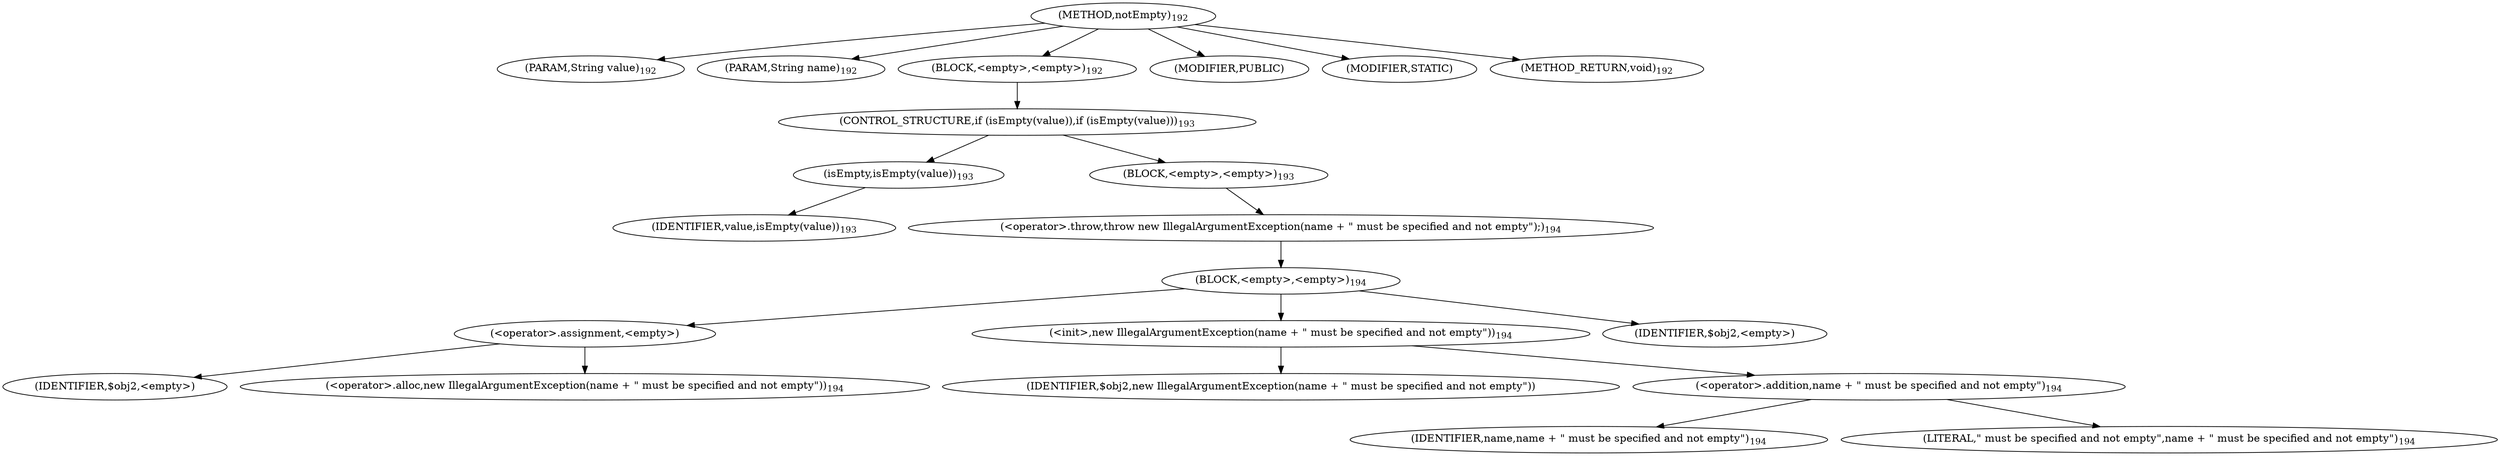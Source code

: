 digraph "notEmpty" {  
"360" [label = <(METHOD,notEmpty)<SUB>192</SUB>> ]
"361" [label = <(PARAM,String value)<SUB>192</SUB>> ]
"362" [label = <(PARAM,String name)<SUB>192</SUB>> ]
"363" [label = <(BLOCK,&lt;empty&gt;,&lt;empty&gt;)<SUB>192</SUB>> ]
"364" [label = <(CONTROL_STRUCTURE,if (isEmpty(value)),if (isEmpty(value)))<SUB>193</SUB>> ]
"365" [label = <(isEmpty,isEmpty(value))<SUB>193</SUB>> ]
"366" [label = <(IDENTIFIER,value,isEmpty(value))<SUB>193</SUB>> ]
"367" [label = <(BLOCK,&lt;empty&gt;,&lt;empty&gt;)<SUB>193</SUB>> ]
"368" [label = <(&lt;operator&gt;.throw,throw new IllegalArgumentException(name + &quot; must be specified and not empty&quot;);)<SUB>194</SUB>> ]
"369" [label = <(BLOCK,&lt;empty&gt;,&lt;empty&gt;)<SUB>194</SUB>> ]
"370" [label = <(&lt;operator&gt;.assignment,&lt;empty&gt;)> ]
"371" [label = <(IDENTIFIER,$obj2,&lt;empty&gt;)> ]
"372" [label = <(&lt;operator&gt;.alloc,new IllegalArgumentException(name + &quot; must be specified and not empty&quot;))<SUB>194</SUB>> ]
"373" [label = <(&lt;init&gt;,new IllegalArgumentException(name + &quot; must be specified and not empty&quot;))<SUB>194</SUB>> ]
"374" [label = <(IDENTIFIER,$obj2,new IllegalArgumentException(name + &quot; must be specified and not empty&quot;))> ]
"375" [label = <(&lt;operator&gt;.addition,name + &quot; must be specified and not empty&quot;)<SUB>194</SUB>> ]
"376" [label = <(IDENTIFIER,name,name + &quot; must be specified and not empty&quot;)<SUB>194</SUB>> ]
"377" [label = <(LITERAL,&quot; must be specified and not empty&quot;,name + &quot; must be specified and not empty&quot;)<SUB>194</SUB>> ]
"378" [label = <(IDENTIFIER,$obj2,&lt;empty&gt;)> ]
"379" [label = <(MODIFIER,PUBLIC)> ]
"380" [label = <(MODIFIER,STATIC)> ]
"381" [label = <(METHOD_RETURN,void)<SUB>192</SUB>> ]
  "360" -> "361" 
  "360" -> "362" 
  "360" -> "363" 
  "360" -> "379" 
  "360" -> "380" 
  "360" -> "381" 
  "363" -> "364" 
  "364" -> "365" 
  "364" -> "367" 
  "365" -> "366" 
  "367" -> "368" 
  "368" -> "369" 
  "369" -> "370" 
  "369" -> "373" 
  "369" -> "378" 
  "370" -> "371" 
  "370" -> "372" 
  "373" -> "374" 
  "373" -> "375" 
  "375" -> "376" 
  "375" -> "377" 
}
